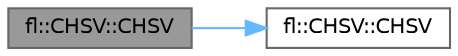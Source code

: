 digraph "fl::CHSV::CHSV"
{
 // INTERACTIVE_SVG=YES
 // LATEX_PDF_SIZE
  bgcolor="transparent";
  edge [fontname=Helvetica,fontsize=10,labelfontname=Helvetica,labelfontsize=10];
  node [fontname=Helvetica,fontsize=10,shape=box,height=0.2,width=0.4];
  rankdir="LR";
  Node1 [id="Node000001",label="fl::CHSV::CHSV",height=0.2,width=0.4,color="gray40", fillcolor="grey60", style="filled", fontcolor="black",tooltip="Allow copy construction."];
  Node1 -> Node2 [id="edge1_Node000001_Node000002",color="steelblue1",style="solid",tooltip=" "];
  Node2 [id="Node000002",label="fl::CHSV::CHSV",height=0.2,width=0.4,color="grey40", fillcolor="white", style="filled",URL="$db/ddc/structfl_1_1_c_h_s_v_aacfa94089105b18518f37465d8557b9e.html#aacfa94089105b18518f37465d8557b9e",tooltip="Default constructor."];
}
